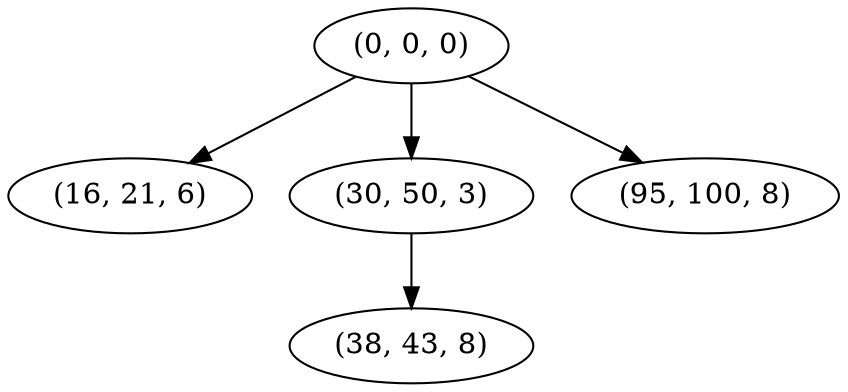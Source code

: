 digraph tree {
    "(0, 0, 0)";
    "(16, 21, 6)";
    "(30, 50, 3)";
    "(38, 43, 8)";
    "(95, 100, 8)";
    "(0, 0, 0)" -> "(16, 21, 6)";
    "(0, 0, 0)" -> "(30, 50, 3)";
    "(0, 0, 0)" -> "(95, 100, 8)";
    "(30, 50, 3)" -> "(38, 43, 8)";
}
